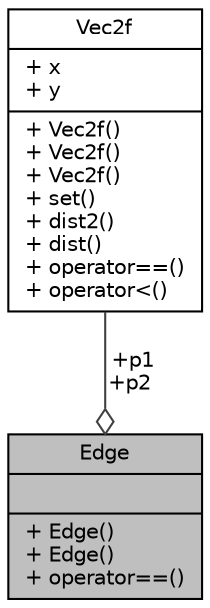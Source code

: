 digraph "Edge"
{
  edge [fontname="Helvetica",fontsize="10",labelfontname="Helvetica",labelfontsize="10"];
  node [fontname="Helvetica",fontsize="10",shape=record];
  Node1 [label="{Edge\n||+ Edge()\l+ Edge()\l+ operator==()\l}",height=0.2,width=0.4,color="black", fillcolor="grey75", style="filled", fontcolor="black"];
  Node2 -> Node1 [color="grey25",fontsize="10",style="solid",label=" +p1\n+p2" ,arrowhead="odiamond",fontname="Helvetica"];
  Node2 [label="{Vec2f\n|+ x\l+ y\l|+ Vec2f()\l+ Vec2f()\l+ Vec2f()\l+ set()\l+ dist2()\l+ dist()\l+ operator==()\l+ operator\<()\l}",height=0.2,width=0.4,color="black", fillcolor="white", style="filled",URL="$class_vec2f.html"];
}
